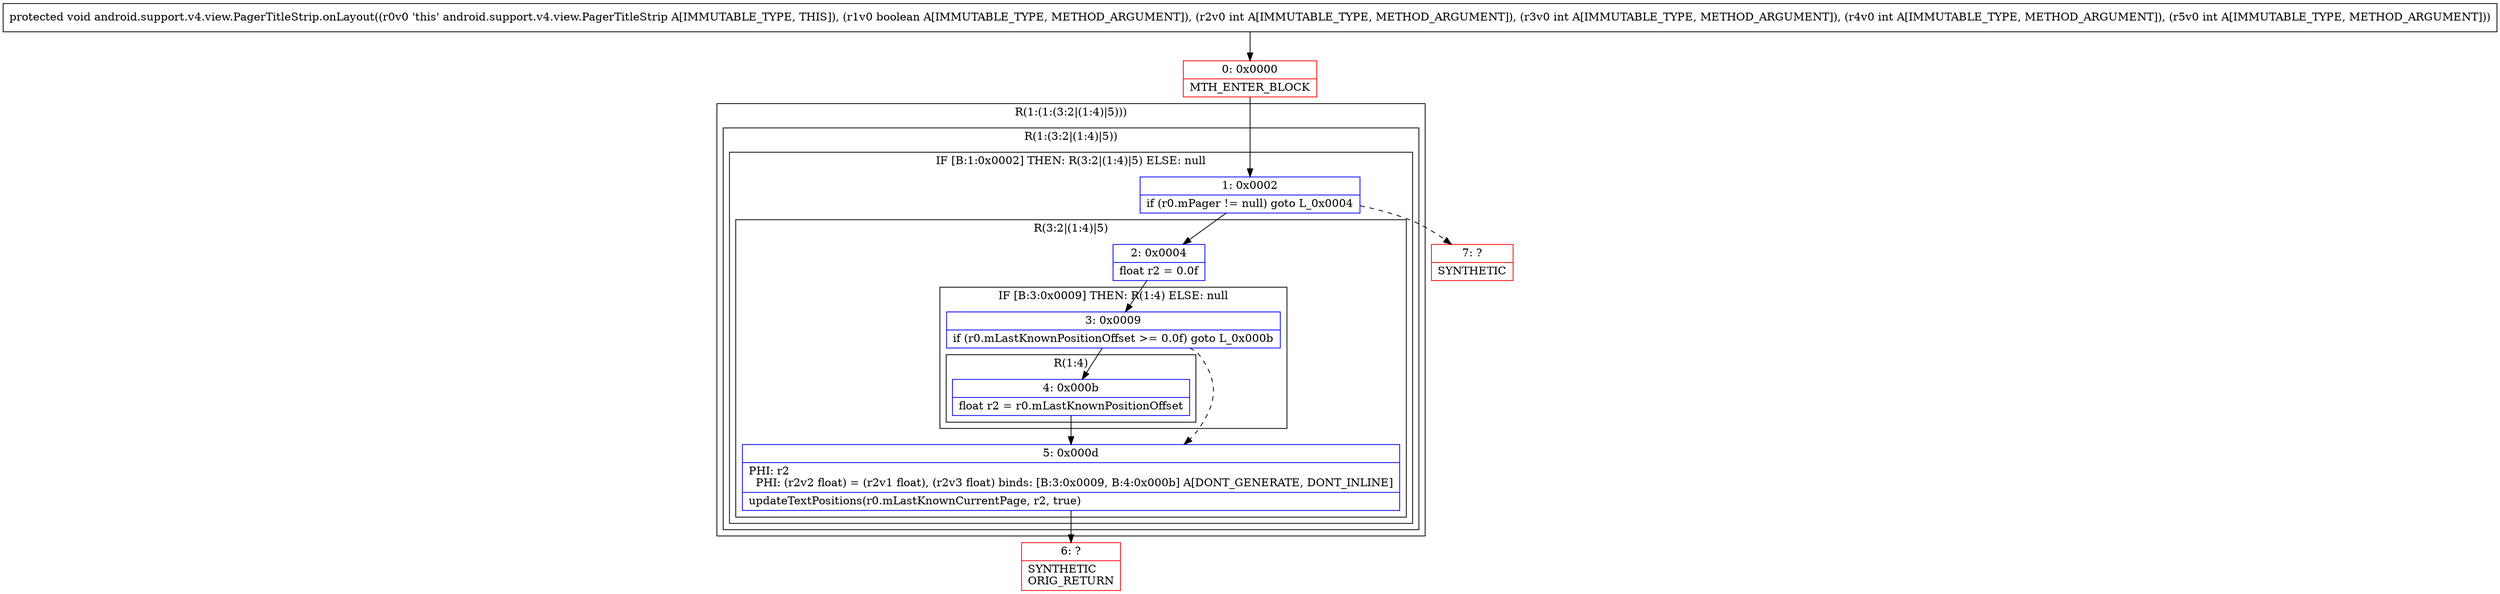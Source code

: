 digraph "CFG forandroid.support.v4.view.PagerTitleStrip.onLayout(ZIIII)V" {
subgraph cluster_Region_897191991 {
label = "R(1:(1:(3:2|(1:4)|5)))";
node [shape=record,color=blue];
subgraph cluster_Region_1922370775 {
label = "R(1:(3:2|(1:4)|5))";
node [shape=record,color=blue];
subgraph cluster_IfRegion_1231587944 {
label = "IF [B:1:0x0002] THEN: R(3:2|(1:4)|5) ELSE: null";
node [shape=record,color=blue];
Node_1 [shape=record,label="{1\:\ 0x0002|if (r0.mPager != null) goto L_0x0004\l}"];
subgraph cluster_Region_1660401570 {
label = "R(3:2|(1:4)|5)";
node [shape=record,color=blue];
Node_2 [shape=record,label="{2\:\ 0x0004|float r2 = 0.0f\l}"];
subgraph cluster_IfRegion_1920901603 {
label = "IF [B:3:0x0009] THEN: R(1:4) ELSE: null";
node [shape=record,color=blue];
Node_3 [shape=record,label="{3\:\ 0x0009|if (r0.mLastKnownPositionOffset \>= 0.0f) goto L_0x000b\l}"];
subgraph cluster_Region_1638479674 {
label = "R(1:4)";
node [shape=record,color=blue];
Node_4 [shape=record,label="{4\:\ 0x000b|float r2 = r0.mLastKnownPositionOffset\l}"];
}
}
Node_5 [shape=record,label="{5\:\ 0x000d|PHI: r2 \l  PHI: (r2v2 float) = (r2v1 float), (r2v3 float) binds: [B:3:0x0009, B:4:0x000b] A[DONT_GENERATE, DONT_INLINE]\l|updateTextPositions(r0.mLastKnownCurrentPage, r2, true)\l}"];
}
}
}
}
Node_0 [shape=record,color=red,label="{0\:\ 0x0000|MTH_ENTER_BLOCK\l}"];
Node_6 [shape=record,color=red,label="{6\:\ ?|SYNTHETIC\lORIG_RETURN\l}"];
Node_7 [shape=record,color=red,label="{7\:\ ?|SYNTHETIC\l}"];
MethodNode[shape=record,label="{protected void android.support.v4.view.PagerTitleStrip.onLayout((r0v0 'this' android.support.v4.view.PagerTitleStrip A[IMMUTABLE_TYPE, THIS]), (r1v0 boolean A[IMMUTABLE_TYPE, METHOD_ARGUMENT]), (r2v0 int A[IMMUTABLE_TYPE, METHOD_ARGUMENT]), (r3v0 int A[IMMUTABLE_TYPE, METHOD_ARGUMENT]), (r4v0 int A[IMMUTABLE_TYPE, METHOD_ARGUMENT]), (r5v0 int A[IMMUTABLE_TYPE, METHOD_ARGUMENT])) }"];
MethodNode -> Node_0;
Node_1 -> Node_2;
Node_1 -> Node_7[style=dashed];
Node_2 -> Node_3;
Node_3 -> Node_4;
Node_3 -> Node_5[style=dashed];
Node_4 -> Node_5;
Node_5 -> Node_6;
Node_0 -> Node_1;
}

